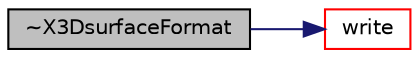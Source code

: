 digraph "~X3DsurfaceFormat"
{
  bgcolor="transparent";
  edge [fontname="Helvetica",fontsize="10",labelfontname="Helvetica",labelfontsize="10"];
  node [fontname="Helvetica",fontsize="10",shape=record];
  rankdir="LR";
  Node64 [label="~X3DsurfaceFormat",height=0.2,width=0.4,color="black", fillcolor="grey75", style="filled", fontcolor="black"];
  Node64 -> Node65 [color="midnightblue",fontsize="10",style="solid",fontname="Helvetica"];
  Node65 [label="write",height=0.2,width=0.4,color="red",URL="$a30941.html#a2a1e1394d9dd8932b738248c123a267f",tooltip="Write surface mesh components by proxy. "];
}

